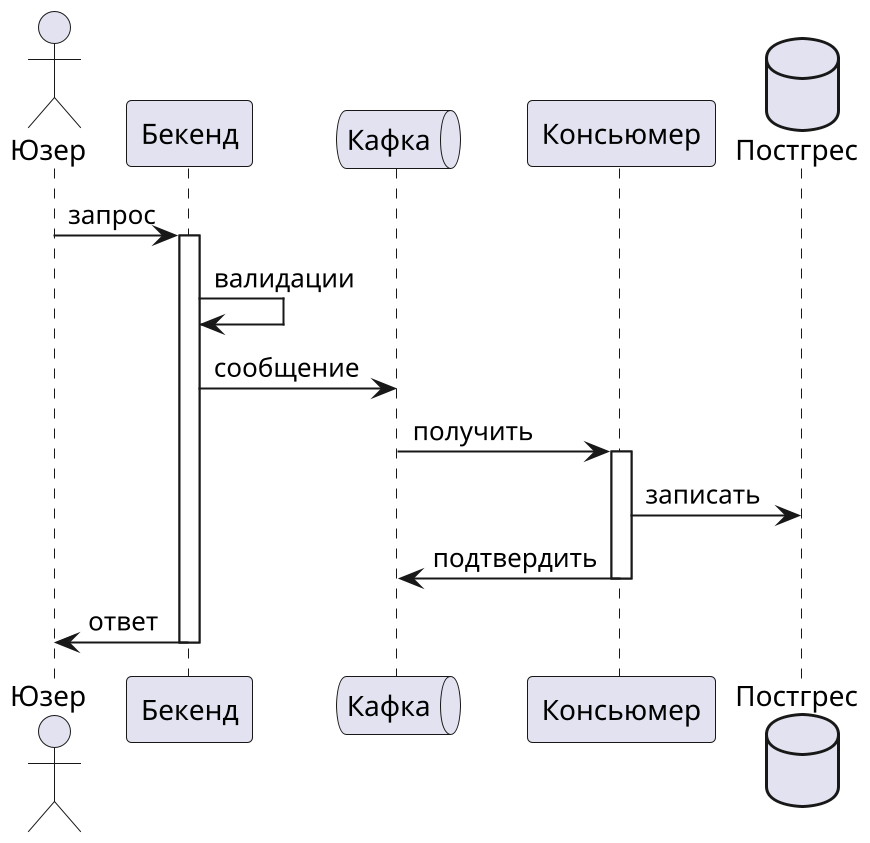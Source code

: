 @startuml
scale 2
actor Юзер as user
participant "Бекенд" as backend
queue "Кафка" as kafka
participant "Консьюмер" as consumer
database "Постгрес" as db

user -> backend: запрос
activate backend
backend -> backend: валидации
backend -> kafka: сообщение

kafka -> consumer: получить
activate consumer
consumer -> db: записать
consumer -> kafka: подтвердить
deactivate consumer

user <- backend: ответ
deactivate backend

@enduml
